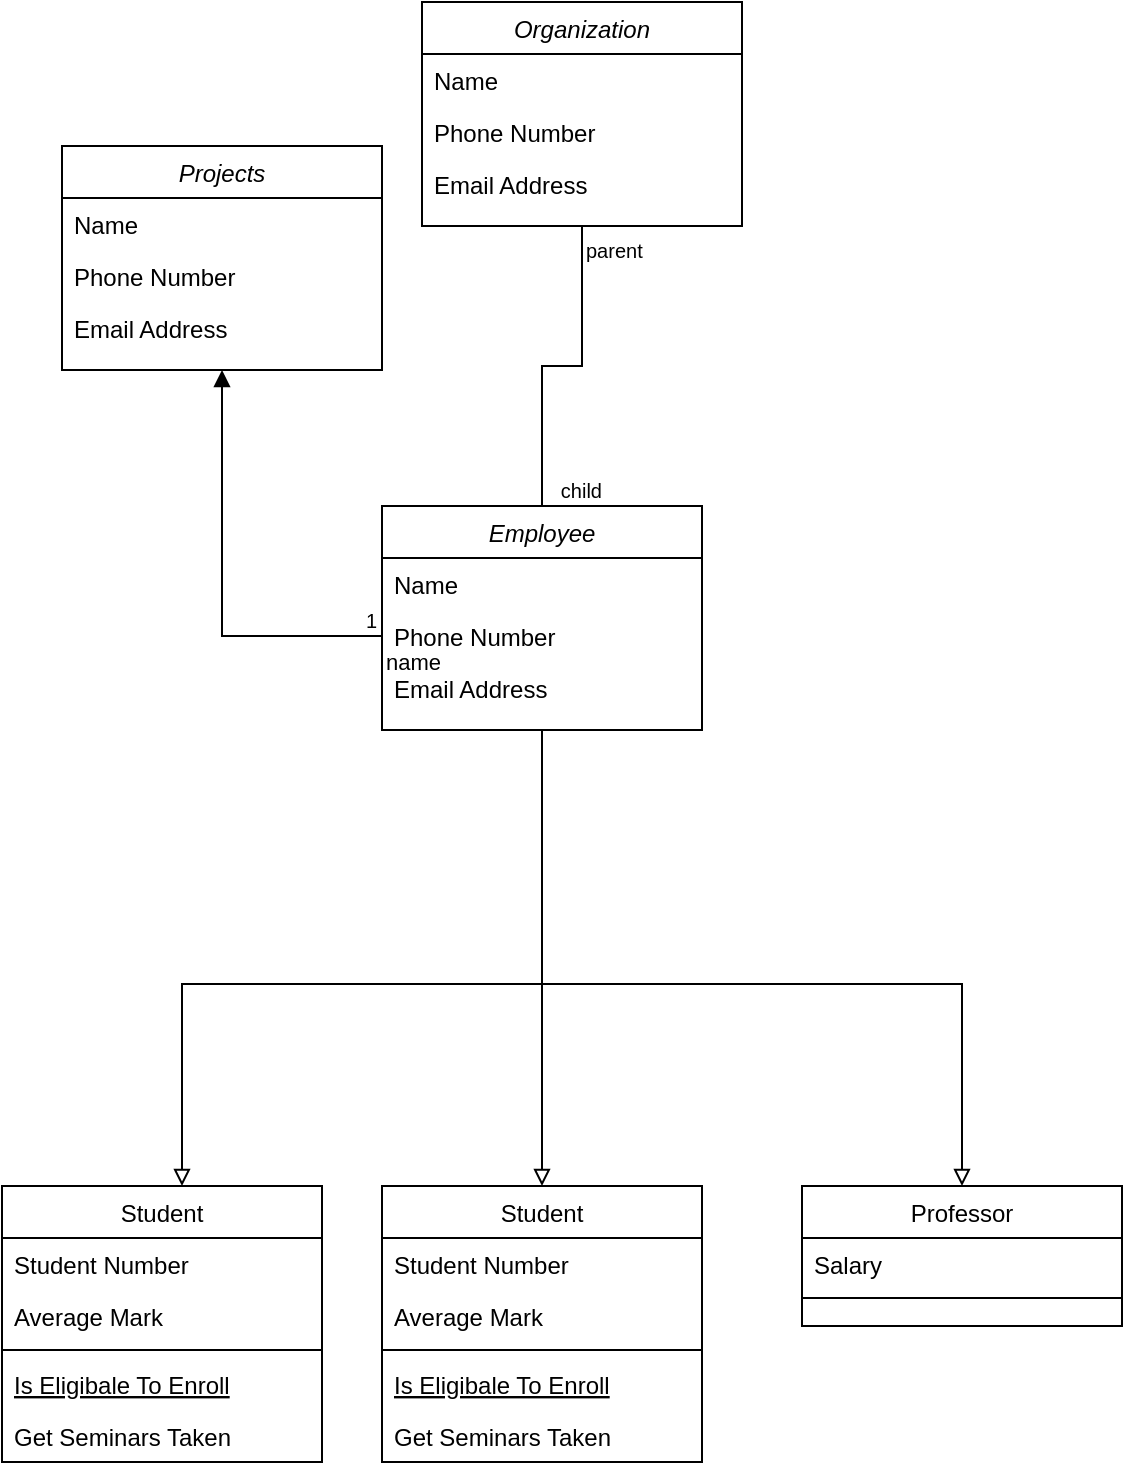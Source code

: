 <mxfile version="12.6.2" type="github"><diagram id="C5RBs43oDa-KdzZeNtuy" name="Page-1"><mxGraphModel dx="868" dy="1037" grid="1" gridSize="10" guides="1" tooltips="1" connect="1" arrows="1" fold="1" page="1" pageScale="1" pageWidth="827" pageHeight="1169" math="0" shadow="0"><root><mxCell id="WIyWlLk6GJQsqaUBKTNV-0"/><mxCell id="WIyWlLk6GJQsqaUBKTNV-1" parent="WIyWlLk6GJQsqaUBKTNV-0"/><mxCell id="zkfFHV4jXpPFQw0GAbJ--0" value="Employee" style="swimlane;fontStyle=2;align=center;verticalAlign=top;childLayout=stackLayout;horizontal=1;startSize=26;horizontalStack=0;resizeParent=1;resizeLast=0;collapsible=1;marginBottom=0;rounded=0;shadow=0;strokeWidth=1;" parent="WIyWlLk6GJQsqaUBKTNV-1" vertex="1"><mxGeometry x="350" y="480" width="160" height="112" as="geometry"><mxRectangle x="230" y="140" width="160" height="26" as="alternateBounds"/></mxGeometry></mxCell><mxCell id="zkfFHV4jXpPFQw0GAbJ--1" value="Name" style="text;align=left;verticalAlign=top;spacingLeft=4;spacingRight=4;overflow=hidden;rotatable=0;points=[[0,0.5],[1,0.5]];portConstraint=eastwest;" parent="zkfFHV4jXpPFQw0GAbJ--0" vertex="1"><mxGeometry y="26" width="160" height="26" as="geometry"/></mxCell><mxCell id="zkfFHV4jXpPFQw0GAbJ--2" value="Phone Number" style="text;align=left;verticalAlign=top;spacingLeft=4;spacingRight=4;overflow=hidden;rotatable=0;points=[[0,0.5],[1,0.5]];portConstraint=eastwest;rounded=0;shadow=0;html=0;" parent="zkfFHV4jXpPFQw0GAbJ--0" vertex="1"><mxGeometry y="52" width="160" height="26" as="geometry"/></mxCell><mxCell id="zkfFHV4jXpPFQw0GAbJ--3" value="Email Address" style="text;align=left;verticalAlign=top;spacingLeft=4;spacingRight=4;overflow=hidden;rotatable=0;points=[[0,0.5],[1,0.5]];portConstraint=eastwest;rounded=0;shadow=0;html=0;" parent="zkfFHV4jXpPFQw0GAbJ--0" vertex="1"><mxGeometry y="78" width="160" height="26" as="geometry"/></mxCell><mxCell id="zkfFHV4jXpPFQw0GAbJ--6" value="Student" style="swimlane;fontStyle=0;align=center;verticalAlign=top;childLayout=stackLayout;horizontal=1;startSize=26;horizontalStack=0;resizeParent=1;resizeLast=0;collapsible=1;marginBottom=0;rounded=0;shadow=0;strokeWidth=1;" parent="WIyWlLk6GJQsqaUBKTNV-1" vertex="1"><mxGeometry x="160" y="820" width="160" height="138" as="geometry"><mxRectangle x="130" y="380" width="160" height="26" as="alternateBounds"/></mxGeometry></mxCell><mxCell id="zkfFHV4jXpPFQw0GAbJ--7" value="Student Number" style="text;align=left;verticalAlign=top;spacingLeft=4;spacingRight=4;overflow=hidden;rotatable=0;points=[[0,0.5],[1,0.5]];portConstraint=eastwest;" parent="zkfFHV4jXpPFQw0GAbJ--6" vertex="1"><mxGeometry y="26" width="160" height="26" as="geometry"/></mxCell><mxCell id="zkfFHV4jXpPFQw0GAbJ--8" value="Average Mark" style="text;align=left;verticalAlign=top;spacingLeft=4;spacingRight=4;overflow=hidden;rotatable=0;points=[[0,0.5],[1,0.5]];portConstraint=eastwest;rounded=0;shadow=0;html=0;" parent="zkfFHV4jXpPFQw0GAbJ--6" vertex="1"><mxGeometry y="52" width="160" height="26" as="geometry"/></mxCell><mxCell id="zkfFHV4jXpPFQw0GAbJ--9" value="" style="line;html=1;strokeWidth=1;align=left;verticalAlign=middle;spacingTop=-1;spacingLeft=3;spacingRight=3;rotatable=0;labelPosition=right;points=[];portConstraint=eastwest;" parent="zkfFHV4jXpPFQw0GAbJ--6" vertex="1"><mxGeometry y="78" width="160" height="8" as="geometry"/></mxCell><mxCell id="zkfFHV4jXpPFQw0GAbJ--10" value="Is Eligibale To Enroll" style="text;align=left;verticalAlign=top;spacingLeft=4;spacingRight=4;overflow=hidden;rotatable=0;points=[[0,0.5],[1,0.5]];portConstraint=eastwest;fontStyle=4" parent="zkfFHV4jXpPFQw0GAbJ--6" vertex="1"><mxGeometry y="86" width="160" height="26" as="geometry"/></mxCell><mxCell id="zkfFHV4jXpPFQw0GAbJ--11" value="Get Seminars Taken" style="text;align=left;verticalAlign=top;spacingLeft=4;spacingRight=4;overflow=hidden;rotatable=0;points=[[0,0.5],[1,0.5]];portConstraint=eastwest;" parent="zkfFHV4jXpPFQw0GAbJ--6" vertex="1"><mxGeometry y="112" width="160" height="26" as="geometry"/></mxCell><mxCell id="zkfFHV4jXpPFQw0GAbJ--12" value="" style="endArrow=none;endSize=10;endFill=0;shadow=0;strokeWidth=1;rounded=0;edgeStyle=elbowEdgeStyle;elbow=vertical;startArrow=block;startFill=0;" parent="WIyWlLk6GJQsqaUBKTNV-1" source="zkfFHV4jXpPFQw0GAbJ--6" target="zkfFHV4jXpPFQw0GAbJ--0" edge="1"><mxGeometry width="160" relative="1" as="geometry"><mxPoint x="300" y="663" as="sourcePoint"/><mxPoint x="300" y="663" as="targetPoint"/><Array as="points"><mxPoint x="250" y="719"/><mxPoint x="300" y="719"/></Array></mxGeometry></mxCell><mxCell id="zkfFHV4jXpPFQw0GAbJ--13" value="Professor" style="swimlane;fontStyle=0;align=center;verticalAlign=top;childLayout=stackLayout;horizontal=1;startSize=26;horizontalStack=0;resizeParent=1;resizeLast=0;collapsible=1;marginBottom=0;rounded=0;shadow=0;strokeWidth=1;" parent="WIyWlLk6GJQsqaUBKTNV-1" vertex="1"><mxGeometry x="560" y="820" width="160" height="70" as="geometry"><mxRectangle x="340" y="380" width="170" height="26" as="alternateBounds"/></mxGeometry></mxCell><mxCell id="zkfFHV4jXpPFQw0GAbJ--14" value="Salary" style="text;align=left;verticalAlign=top;spacingLeft=4;spacingRight=4;overflow=hidden;rotatable=0;points=[[0,0.5],[1,0.5]];portConstraint=eastwest;" parent="zkfFHV4jXpPFQw0GAbJ--13" vertex="1"><mxGeometry y="26" width="160" height="26" as="geometry"/></mxCell><mxCell id="zkfFHV4jXpPFQw0GAbJ--15" value="" style="line;html=1;strokeWidth=1;align=left;verticalAlign=middle;spacingTop=-1;spacingLeft=3;spacingRight=3;rotatable=0;labelPosition=right;points=[];portConstraint=eastwest;" parent="zkfFHV4jXpPFQw0GAbJ--13" vertex="1"><mxGeometry y="52" width="160" height="8" as="geometry"/></mxCell><mxCell id="zkfFHV4jXpPFQw0GAbJ--16" value="" style="endArrow=none;endSize=10;endFill=0;shadow=0;strokeWidth=1;rounded=0;edgeStyle=elbowEdgeStyle;elbow=vertical;startArrow=block;startFill=0;" parent="WIyWlLk6GJQsqaUBKTNV-1" source="zkfFHV4jXpPFQw0GAbJ--13" edge="1"><mxGeometry width="160" relative="1" as="geometry"><mxPoint x="310" y="833" as="sourcePoint"/><mxPoint x="430" y="592" as="targetPoint"/><Array as="points"><mxPoint x="410" y="719"/><mxPoint x="580" y="719"/><mxPoint x="560" y="719"/><mxPoint x="420" y="719"/></Array></mxGeometry></mxCell><mxCell id="47GFr8Ytvq1i6Dq0rVQD-5" value="Student" style="swimlane;fontStyle=0;align=center;verticalAlign=top;childLayout=stackLayout;horizontal=1;startSize=26;horizontalStack=0;resizeParent=1;resizeLast=0;collapsible=1;marginBottom=0;rounded=0;shadow=0;strokeWidth=1;" vertex="1" parent="WIyWlLk6GJQsqaUBKTNV-1"><mxGeometry x="350" y="820" width="160" height="138" as="geometry"><mxRectangle x="130" y="380" width="160" height="26" as="alternateBounds"/></mxGeometry></mxCell><mxCell id="47GFr8Ytvq1i6Dq0rVQD-6" value="Student Number" style="text;align=left;verticalAlign=top;spacingLeft=4;spacingRight=4;overflow=hidden;rotatable=0;points=[[0,0.5],[1,0.5]];portConstraint=eastwest;" vertex="1" parent="47GFr8Ytvq1i6Dq0rVQD-5"><mxGeometry y="26" width="160" height="26" as="geometry"/></mxCell><mxCell id="47GFr8Ytvq1i6Dq0rVQD-7" value="Average Mark" style="text;align=left;verticalAlign=top;spacingLeft=4;spacingRight=4;overflow=hidden;rotatable=0;points=[[0,0.5],[1,0.5]];portConstraint=eastwest;rounded=0;shadow=0;html=0;" vertex="1" parent="47GFr8Ytvq1i6Dq0rVQD-5"><mxGeometry y="52" width="160" height="26" as="geometry"/></mxCell><mxCell id="47GFr8Ytvq1i6Dq0rVQD-8" value="" style="line;html=1;strokeWidth=1;align=left;verticalAlign=middle;spacingTop=-1;spacingLeft=3;spacingRight=3;rotatable=0;labelPosition=right;points=[];portConstraint=eastwest;" vertex="1" parent="47GFr8Ytvq1i6Dq0rVQD-5"><mxGeometry y="78" width="160" height="8" as="geometry"/></mxCell><mxCell id="47GFr8Ytvq1i6Dq0rVQD-9" value="Is Eligibale To Enroll" style="text;align=left;verticalAlign=top;spacingLeft=4;spacingRight=4;overflow=hidden;rotatable=0;points=[[0,0.5],[1,0.5]];portConstraint=eastwest;fontStyle=4" vertex="1" parent="47GFr8Ytvq1i6Dq0rVQD-5"><mxGeometry y="86" width="160" height="26" as="geometry"/></mxCell><mxCell id="47GFr8Ytvq1i6Dq0rVQD-10" value="Get Seminars Taken" style="text;align=left;verticalAlign=top;spacingLeft=4;spacingRight=4;overflow=hidden;rotatable=0;points=[[0,0.5],[1,0.5]];portConstraint=eastwest;" vertex="1" parent="47GFr8Ytvq1i6Dq0rVQD-5"><mxGeometry y="112" width="160" height="26" as="geometry"/></mxCell><mxCell id="47GFr8Ytvq1i6Dq0rVQD-12" value="" style="endArrow=none;endSize=10;endFill=0;shadow=0;strokeWidth=1;rounded=0;edgeStyle=elbowEdgeStyle;elbow=vertical;exitX=0.5;exitY=0;exitDx=0;exitDy=0;startArrow=block;startFill=0;" edge="1" parent="WIyWlLk6GJQsqaUBKTNV-1" source="47GFr8Ytvq1i6Dq0rVQD-5"><mxGeometry width="160" relative="1" as="geometry"><mxPoint x="640" y="820" as="sourcePoint"/><mxPoint x="430" y="592" as="targetPoint"/><Array as="points"><mxPoint x="430" y="720"/><mxPoint x="410" y="720"/><mxPoint x="410" y="720"/><mxPoint x="530" y="740"/><mxPoint x="580" y="719"/><mxPoint x="560" y="719"/><mxPoint x="420" y="719"/></Array></mxGeometry></mxCell><mxCell id="47GFr8Ytvq1i6Dq0rVQD-15" value="Projects" style="swimlane;fontStyle=2;align=center;verticalAlign=top;childLayout=stackLayout;horizontal=1;startSize=26;horizontalStack=0;resizeParent=1;resizeLast=0;collapsible=1;marginBottom=0;rounded=0;shadow=0;strokeWidth=1;" vertex="1" parent="WIyWlLk6GJQsqaUBKTNV-1"><mxGeometry x="190" y="300" width="160" height="112" as="geometry"><mxRectangle x="230" y="140" width="160" height="26" as="alternateBounds"/></mxGeometry></mxCell><mxCell id="47GFr8Ytvq1i6Dq0rVQD-16" value="Name" style="text;align=left;verticalAlign=top;spacingLeft=4;spacingRight=4;overflow=hidden;rotatable=0;points=[[0,0.5],[1,0.5]];portConstraint=eastwest;" vertex="1" parent="47GFr8Ytvq1i6Dq0rVQD-15"><mxGeometry y="26" width="160" height="26" as="geometry"/></mxCell><mxCell id="47GFr8Ytvq1i6Dq0rVQD-17" value="Phone Number" style="text;align=left;verticalAlign=top;spacingLeft=4;spacingRight=4;overflow=hidden;rotatable=0;points=[[0,0.5],[1,0.5]];portConstraint=eastwest;rounded=0;shadow=0;html=0;" vertex="1" parent="47GFr8Ytvq1i6Dq0rVQD-15"><mxGeometry y="52" width="160" height="26" as="geometry"/></mxCell><mxCell id="47GFr8Ytvq1i6Dq0rVQD-18" value="Email Address" style="text;align=left;verticalAlign=top;spacingLeft=4;spacingRight=4;overflow=hidden;rotatable=0;points=[[0,0.5],[1,0.5]];portConstraint=eastwest;rounded=0;shadow=0;html=0;" vertex="1" parent="47GFr8Ytvq1i6Dq0rVQD-15"><mxGeometry y="78" width="160" height="26" as="geometry"/></mxCell><mxCell id="47GFr8Ytvq1i6Dq0rVQD-19" value="Organization" style="swimlane;fontStyle=2;align=center;verticalAlign=top;childLayout=stackLayout;horizontal=1;startSize=26;horizontalStack=0;resizeParent=1;resizeLast=0;collapsible=1;marginBottom=0;rounded=0;shadow=0;strokeWidth=1;" vertex="1" parent="WIyWlLk6GJQsqaUBKTNV-1"><mxGeometry x="370" y="228" width="160" height="112" as="geometry"><mxRectangle x="230" y="140" width="160" height="26" as="alternateBounds"/></mxGeometry></mxCell><mxCell id="47GFr8Ytvq1i6Dq0rVQD-20" value="Name" style="text;align=left;verticalAlign=top;spacingLeft=4;spacingRight=4;overflow=hidden;rotatable=0;points=[[0,0.5],[1,0.5]];portConstraint=eastwest;" vertex="1" parent="47GFr8Ytvq1i6Dq0rVQD-19"><mxGeometry y="26" width="160" height="26" as="geometry"/></mxCell><mxCell id="47GFr8Ytvq1i6Dq0rVQD-21" value="Phone Number" style="text;align=left;verticalAlign=top;spacingLeft=4;spacingRight=4;overflow=hidden;rotatable=0;points=[[0,0.5],[1,0.5]];portConstraint=eastwest;rounded=0;shadow=0;html=0;" vertex="1" parent="47GFr8Ytvq1i6Dq0rVQD-19"><mxGeometry y="52" width="160" height="26" as="geometry"/></mxCell><mxCell id="47GFr8Ytvq1i6Dq0rVQD-22" value="Email Address" style="text;align=left;verticalAlign=top;spacingLeft=4;spacingRight=4;overflow=hidden;rotatable=0;points=[[0,0.5],[1,0.5]];portConstraint=eastwest;rounded=0;shadow=0;html=0;" vertex="1" parent="47GFr8Ytvq1i6Dq0rVQD-19"><mxGeometry y="78" width="160" height="26" as="geometry"/></mxCell><mxCell id="47GFr8Ytvq1i6Dq0rVQD-23" value="" style="endArrow=none;html=1;edgeStyle=orthogonalEdgeStyle;strokeColor=#000000;entryX=0.5;entryY=0;entryDx=0;entryDy=0;exitX=0.5;exitY=1;exitDx=0;exitDy=0;rounded=0;" edge="1" parent="WIyWlLk6GJQsqaUBKTNV-1" source="47GFr8Ytvq1i6Dq0rVQD-19" target="zkfFHV4jXpPFQw0GAbJ--0"><mxGeometry relative="1" as="geometry"><mxPoint x="460" y="370" as="sourcePoint"/><mxPoint x="620" y="370" as="targetPoint"/></mxGeometry></mxCell><mxCell id="47GFr8Ytvq1i6Dq0rVQD-24" value="parent" style="resizable=0;html=1;align=left;verticalAlign=bottom;labelBackgroundColor=#ffffff;fontSize=10;" connectable="0" vertex="1" parent="47GFr8Ytvq1i6Dq0rVQD-23"><mxGeometry x="-1" relative="1" as="geometry"><mxPoint y="20" as="offset"/></mxGeometry></mxCell><mxCell id="47GFr8Ytvq1i6Dq0rVQD-25" value="child" style="resizable=0;html=1;align=right;verticalAlign=bottom;labelBackgroundColor=#ffffff;fontSize=10;" connectable="0" vertex="1" parent="47GFr8Ytvq1i6Dq0rVQD-23"><mxGeometry x="1" relative="1" as="geometry"><mxPoint x="30" as="offset"/></mxGeometry></mxCell><mxCell id="47GFr8Ytvq1i6Dq0rVQD-33" value="name" style="endArrow=block;endFill=1;html=1;edgeStyle=orthogonalEdgeStyle;align=left;verticalAlign=top;strokeColor=#000000;entryX=0.5;entryY=1;entryDx=0;entryDy=0;exitX=0;exitY=0.5;exitDx=0;exitDy=0;rounded=0;" edge="1" parent="WIyWlLk6GJQsqaUBKTNV-1" source="zkfFHV4jXpPFQw0GAbJ--2" target="47GFr8Ytvq1i6Dq0rVQD-15"><mxGeometry x="-1" relative="1" as="geometry"><mxPoint x="380" y="470" as="sourcePoint"/><mxPoint x="330" y="470" as="targetPoint"/></mxGeometry></mxCell><mxCell id="47GFr8Ytvq1i6Dq0rVQD-34" value="1" style="resizable=0;html=1;align=left;verticalAlign=bottom;labelBackgroundColor=#ffffff;fontSize=10;" connectable="0" vertex="1" parent="47GFr8Ytvq1i6Dq0rVQD-33"><mxGeometry x="-1" relative="1" as="geometry"><mxPoint x="-10" as="offset"/></mxGeometry></mxCell></root></mxGraphModel></diagram></mxfile>